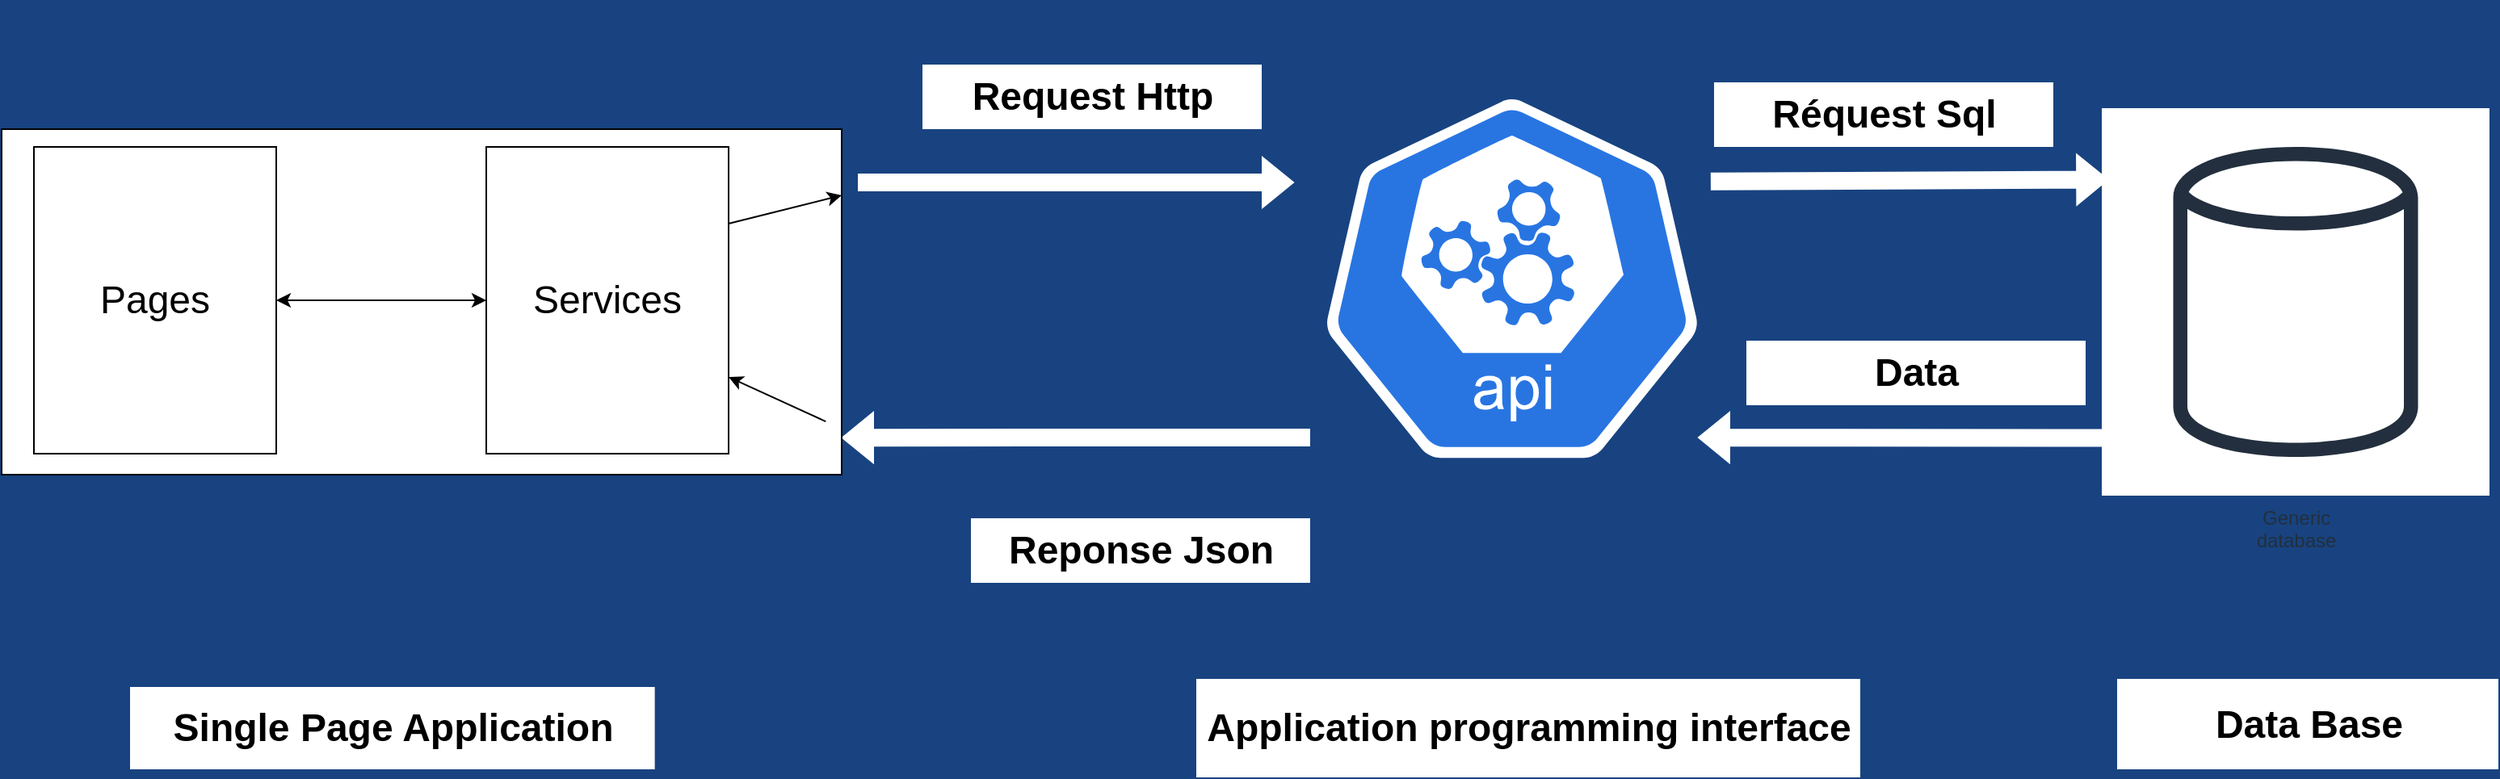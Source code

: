<mxfile version="20.8.16" type="device"><diagram name="Page-1" id="7a6c530e-6e37-e111-ec74-82921da8cc10"><mxGraphModel dx="2007" dy="924" grid="1" gridSize="10" guides="1" tooltips="1" connect="1" arrows="1" fold="1" page="1" pageScale="1.5" pageWidth="1169" pageHeight="826" background="#184380" math="0" shadow="0"><root><mxCell id="0" style=";html=1;"/><mxCell id="1" style=";html=1;" parent="0"/><mxCell id="63IoqfKzzRyC5MzSDO8l-3" value="Generic&#10;database" style="sketch=0;outlineConnect=0;fontColor=#232F3E;gradientColor=none;strokeColor=#232F3E;fillColor=#ffffff;dashed=0;verticalLabelPosition=bottom;verticalAlign=top;align=center;html=1;fontSize=12;fontStyle=0;aspect=fixed;shape=mxgraph.aws4.resourceIcon;resIcon=mxgraph.aws4.generic_database;" vertex="1" parent="1"><mxGeometry x="1390" y="316" width="240" height="240" as="geometry"/></mxCell><mxCell id="63IoqfKzzRyC5MzSDO8l-7" value="Single Page Application" style="text;strokeColor=#FFFFFF;fillColor=#FFFFFF;html=1;fontSize=24;fontStyle=1;verticalAlign=middle;align=center;" vertex="1" parent="1"><mxGeometry x="170" y="675" width="323.81" height="50" as="geometry"/></mxCell><mxCell id="63IoqfKzzRyC5MzSDO8l-9" value="Application programming interface" style="text;strokeColor=#FFFFFF;fillColor=#FFFFFF;html=1;fontSize=24;fontStyle=1;verticalAlign=middle;align=center;" vertex="1" parent="1"><mxGeometry x="830" y="670" width="410" height="60" as="geometry"/></mxCell><mxCell id="63IoqfKzzRyC5MzSDO8l-10" value="Data Base" style="text;strokeColor=#FFFFFF;fillColor=#FFFFFF;html=1;fontSize=24;fontStyle=1;verticalAlign=middle;align=center;" vertex="1" parent="1"><mxGeometry x="1400" y="670" width="235" height="55" as="geometry"/></mxCell><mxCell id="63IoqfKzzRyC5MzSDO8l-14" value="" style="shape=flexArrow;endArrow=classic;html=1;rounded=0;strokeColor=#FFFFFF;fillColor=#FFFFFF;" edge="1" parent="1"><mxGeometry width="50" height="50" relative="1" as="geometry"><mxPoint x="620" y="362" as="sourcePoint"/><mxPoint x="890" y="362" as="targetPoint"/></mxGeometry></mxCell><mxCell id="63IoqfKzzRyC5MzSDO8l-15" value="" style="shape=flexArrow;endArrow=classic;html=1;rounded=0;strokeColor=#FFFFFF;fillColor=#FFFFFF;entryX=1;entryY=0.893;entryDx=0;entryDy=0;entryPerimeter=0;" edge="1" parent="1" target="63IoqfKzzRyC5MzSDO8l-45"><mxGeometry width="50" height="50" relative="1" as="geometry"><mxPoint x="900" y="520" as="sourcePoint"/><mxPoint x="670" y="520" as="targetPoint"/></mxGeometry></mxCell><mxCell id="63IoqfKzzRyC5MzSDO8l-16" value="" style="shape=flexArrow;endArrow=classic;html=1;rounded=0;entryX=0.1;entryY=0.2;entryDx=0;entryDy=0;entryPerimeter=0;strokeColor=#FFFFFF;fillColor=#FFFFFF;exitX=1.013;exitY=0.186;exitDx=0;exitDy=0;exitPerimeter=0;" edge="1" parent="1"><mxGeometry width="50" height="50" relative="1" as="geometry"><mxPoint x="1147.93" y="361.384" as="sourcePoint"/><mxPoint x="1394.11" y="360.22" as="targetPoint"/></mxGeometry></mxCell><mxCell id="63IoqfKzzRyC5MzSDO8l-17" value="" style="shape=flexArrow;endArrow=classic;html=1;rounded=0;exitX=1.006;exitY=0.148;exitDx=0;exitDy=0;exitPerimeter=0;strokeColor=#FFFFFF;fillColor=#FFFFFF;" edge="1" parent="1"><mxGeometry width="50" height="50" relative="1" as="geometry"><mxPoint x="1390" y="520.22" as="sourcePoint"/><mxPoint x="1140" y="520" as="targetPoint"/></mxGeometry></mxCell><mxCell id="63IoqfKzzRyC5MzSDO8l-19" value="Request Http" style="text;strokeColor=none;fillColor=#FFFFFF;html=1;fontSize=24;fontStyle=1;verticalAlign=middle;align=center;" vertex="1" parent="1"><mxGeometry x="660" y="289" width="210" height="40" as="geometry"/></mxCell><mxCell id="63IoqfKzzRyC5MzSDO8l-21" value="Reponse Json" style="text;strokeColor=none;fillColor=#FFFFFF;html=1;fontSize=24;fontStyle=1;verticalAlign=middle;align=center;" vertex="1" parent="1"><mxGeometry x="690" y="570" width="210" height="40" as="geometry"/></mxCell><mxCell id="63IoqfKzzRyC5MzSDO8l-22" value="Réquest Sql" style="text;strokeColor=none;fillColor=#FFFFFF;html=1;fontSize=24;fontStyle=1;verticalAlign=middle;align=center;" vertex="1" parent="1"><mxGeometry x="1150" y="300" width="210" height="40" as="geometry"/></mxCell><mxCell id="63IoqfKzzRyC5MzSDO8l-23" value="Data" style="text;strokeColor=none;fillColor=#FFFFFF;html=1;fontSize=24;fontStyle=1;verticalAlign=middle;align=center;" vertex="1" parent="1"><mxGeometry x="1170" y="460" width="210" height="40" as="geometry"/></mxCell><mxCell id="63IoqfKzzRyC5MzSDO8l-44" value="" style="sketch=0;html=1;dashed=0;whitespace=wrap;fillColor=#2875E2;strokeColor=#ffffff;points=[[0.005,0.63,0],[0.1,0.2,0],[0.9,0.2,0],[0.5,0,0],[0.995,0.63,0],[0.72,0.99,0],[0.5,1,0],[0.28,0.99,0]];verticalLabelPosition=bottom;align=center;verticalAlign=top;shape=mxgraph.kubernetes.icon;prIcon=api;fontFamily=Helvetica;fontSize=24;fontColor=default;" vertex="1" parent="1"><mxGeometry x="910" y="250" width="230" height="343" as="geometry"/></mxCell><mxCell id="63IoqfKzzRyC5MzSDO8l-45" value="" style="rounded=0;whiteSpace=wrap;html=1;fontFamily=Helvetica;fontSize=24;fontColor=default;fillColor=#FFFFFF;gradientColor=none;" vertex="1" parent="1"><mxGeometry x="90" y="329" width="520" height="214" as="geometry"/></mxCell><mxCell id="63IoqfKzzRyC5MzSDO8l-46" value="Pages" style="rounded=0;whiteSpace=wrap;html=1;fontFamily=Helvetica;fontSize=24;fontColor=default;fillColor=none;gradientColor=none;" vertex="1" parent="1"><mxGeometry x="110" y="340" width="150" height="190" as="geometry"/></mxCell><mxCell id="63IoqfKzzRyC5MzSDO8l-47" value="Services" style="rounded=0;whiteSpace=wrap;html=1;fontFamily=Helvetica;fontSize=24;fontColor=default;fillColor=none;gradientColor=none;" vertex="1" parent="1"><mxGeometry x="390" y="340" width="150" height="190" as="geometry"/></mxCell><mxCell id="63IoqfKzzRyC5MzSDO8l-48" value="" style="endArrow=classic;startArrow=classic;html=1;rounded=0;strokeColor=#000000;fontFamily=Helvetica;fontSize=24;fontColor=default;fillColor=#FFFFFF;entryX=0;entryY=0.5;entryDx=0;entryDy=0;exitX=1;exitY=0.5;exitDx=0;exitDy=0;" edge="1" parent="1" source="63IoqfKzzRyC5MzSDO8l-46" target="63IoqfKzzRyC5MzSDO8l-47"><mxGeometry width="50" height="50" relative="1" as="geometry"><mxPoint x="840" y="530" as="sourcePoint"/><mxPoint x="890" y="480" as="targetPoint"/></mxGeometry></mxCell><mxCell id="63IoqfKzzRyC5MzSDO8l-49" value="" style="endArrow=classic;html=1;rounded=0;strokeColor=#000000;fontFamily=Helvetica;fontSize=24;fontColor=default;fillColor=#FFFFFF;exitX=1;exitY=0.25;exitDx=0;exitDy=0;" edge="1" parent="1" source="63IoqfKzzRyC5MzSDO8l-47"><mxGeometry width="50" height="50" relative="1" as="geometry"><mxPoint x="840" y="530" as="sourcePoint"/><mxPoint x="610" y="370" as="targetPoint"/></mxGeometry></mxCell><mxCell id="63IoqfKzzRyC5MzSDO8l-50" value="" style="endArrow=classic;html=1;rounded=0;strokeColor=#000000;fontFamily=Helvetica;fontSize=24;fontColor=default;fillColor=#FFFFFF;exitX=0.981;exitY=0.846;exitDx=0;exitDy=0;entryX=1;entryY=0.75;entryDx=0;entryDy=0;exitPerimeter=0;" edge="1" parent="1" source="63IoqfKzzRyC5MzSDO8l-45" target="63IoqfKzzRyC5MzSDO8l-47"><mxGeometry width="50" height="50" relative="1" as="geometry"><mxPoint x="620" y="380" as="sourcePoint"/><mxPoint x="550" y="397.5" as="targetPoint"/></mxGeometry></mxCell></root></mxGraphModel></diagram></mxfile>